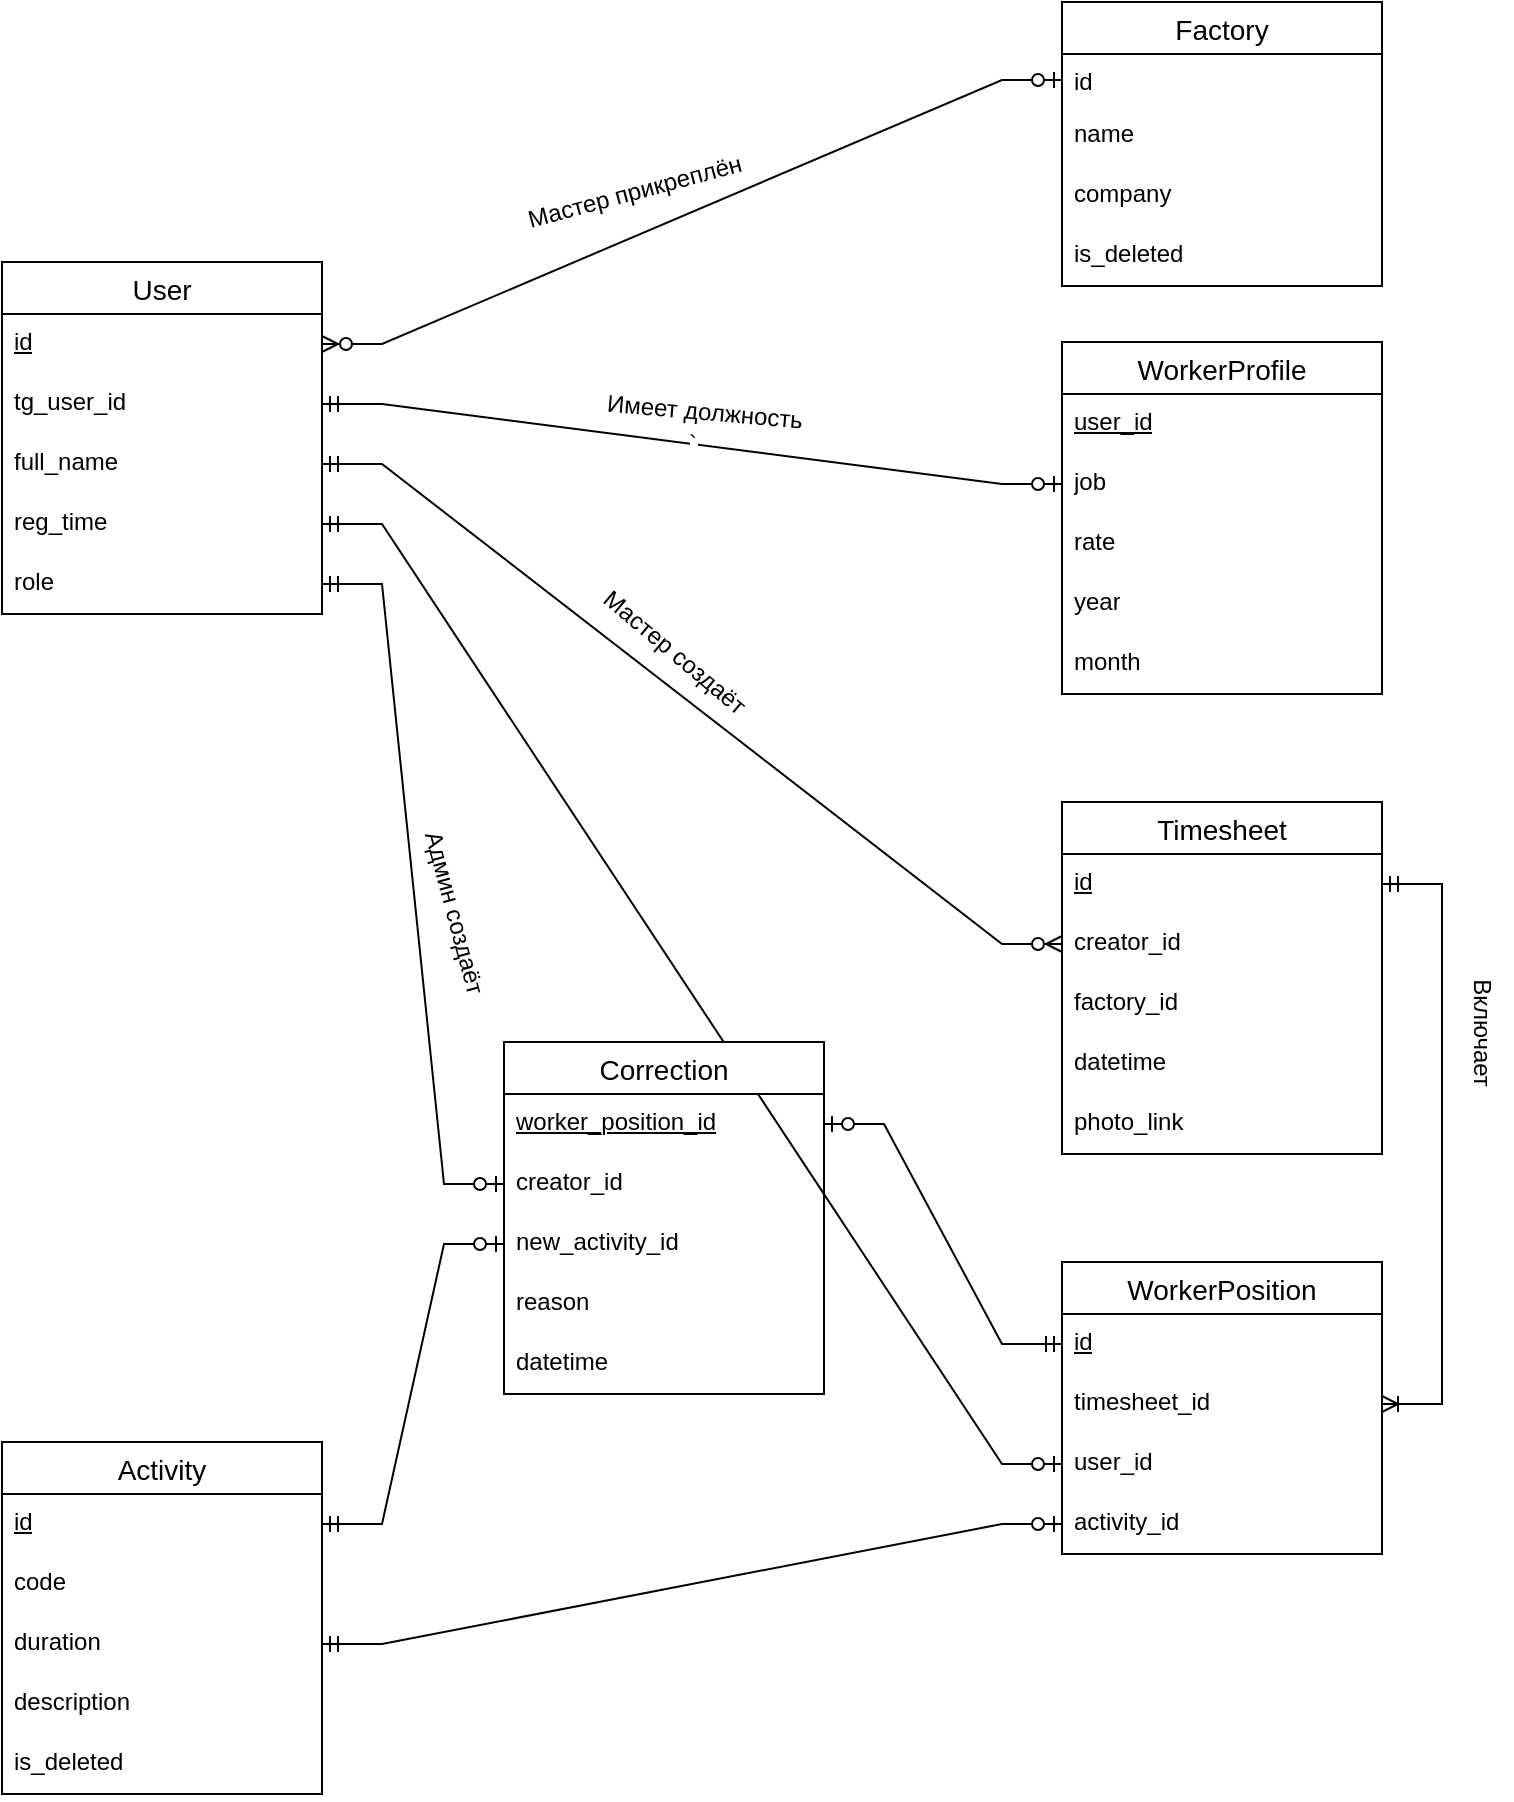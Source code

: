<mxfile version="24.7.17">
  <diagram name="Страница — 1" id="mPq_lQ53iW7hhamTnRYq">
    <mxGraphModel dx="1302" dy="558" grid="1" gridSize="10" guides="1" tooltips="1" connect="1" arrows="1" fold="1" page="1" pageScale="1" pageWidth="1920" pageHeight="1200" math="0" shadow="0">
      <root>
        <mxCell id="0" />
        <mxCell id="1" parent="0" />
        <mxCell id="pJ0EN8WfsMbjSxAb-cRC-12" value="Activity" style="swimlane;fontStyle=0;childLayout=stackLayout;horizontal=1;startSize=26;horizontalStack=0;resizeParent=1;resizeParentMax=0;resizeLast=0;collapsible=1;marginBottom=0;align=center;fontSize=14;" parent="1" vertex="1">
          <mxGeometry x="240" y="850" width="160" height="176" as="geometry" />
        </mxCell>
        <mxCell id="gHltOCJJcyfwPBabR2fw-1" value="&lt;u&gt;id&lt;/u&gt;" style="text;strokeColor=none;fillColor=none;spacingLeft=4;spacingRight=4;overflow=hidden;rotatable=0;points=[[0,0.5],[1,0.5]];portConstraint=eastwest;fontSize=12;whiteSpace=wrap;html=1;" vertex="1" parent="pJ0EN8WfsMbjSxAb-cRC-12">
          <mxGeometry y="26" width="160" height="30" as="geometry" />
        </mxCell>
        <mxCell id="pJ0EN8WfsMbjSxAb-cRC-13" value="code" style="text;strokeColor=none;fillColor=none;spacingLeft=4;spacingRight=4;overflow=hidden;rotatable=0;points=[[0,0.5],[1,0.5]];portConstraint=eastwest;fontSize=12;whiteSpace=wrap;html=1;" parent="pJ0EN8WfsMbjSxAb-cRC-12" vertex="1">
          <mxGeometry y="56" width="160" height="30" as="geometry" />
        </mxCell>
        <mxCell id="pJ0EN8WfsMbjSxAb-cRC-14" value="duration" style="text;strokeColor=none;fillColor=none;spacingLeft=4;spacingRight=4;overflow=hidden;rotatable=0;points=[[0,0.5],[1,0.5]];portConstraint=eastwest;fontSize=12;whiteSpace=wrap;html=1;" parent="pJ0EN8WfsMbjSxAb-cRC-12" vertex="1">
          <mxGeometry y="86" width="160" height="30" as="geometry" />
        </mxCell>
        <mxCell id="pJ0EN8WfsMbjSxAb-cRC-15" value="description" style="text;strokeColor=none;fillColor=none;spacingLeft=4;spacingRight=4;overflow=hidden;rotatable=0;points=[[0,0.5],[1,0.5]];portConstraint=eastwest;fontSize=12;whiteSpace=wrap;html=1;" parent="pJ0EN8WfsMbjSxAb-cRC-12" vertex="1">
          <mxGeometry y="116" width="160" height="30" as="geometry" />
        </mxCell>
        <mxCell id="ab7Ezgx-HyknYw57BHHb-6" value="is_deleted" style="text;strokeColor=none;fillColor=none;spacingLeft=4;spacingRight=4;overflow=hidden;rotatable=0;points=[[0,0.5],[1,0.5]];portConstraint=eastwest;fontSize=12;whiteSpace=wrap;html=1;" parent="pJ0EN8WfsMbjSxAb-cRC-12" vertex="1">
          <mxGeometry y="146" width="160" height="30" as="geometry" />
        </mxCell>
        <mxCell id="pJ0EN8WfsMbjSxAb-cRC-16" value="User" style="swimlane;fontStyle=0;childLayout=stackLayout;horizontal=1;startSize=26;horizontalStack=0;resizeParent=1;resizeParentMax=0;resizeLast=0;collapsible=1;marginBottom=0;align=center;fontSize=14;" parent="1" vertex="1">
          <mxGeometry x="240" y="260" width="160" height="176" as="geometry" />
        </mxCell>
        <mxCell id="pJ0EN8WfsMbjSxAb-cRC-17" value="&lt;u&gt;id&lt;/u&gt;" style="text;strokeColor=none;fillColor=none;spacingLeft=4;spacingRight=4;overflow=hidden;rotatable=0;points=[[0,0.5],[1,0.5]];portConstraint=eastwest;fontSize=12;whiteSpace=wrap;html=1;" parent="pJ0EN8WfsMbjSxAb-cRC-16" vertex="1">
          <mxGeometry y="26" width="160" height="30" as="geometry" />
        </mxCell>
        <mxCell id="pJ0EN8WfsMbjSxAb-cRC-18" value="tg_user_id" style="text;strokeColor=none;fillColor=none;spacingLeft=4;spacingRight=4;overflow=hidden;rotatable=0;points=[[0,0.5],[1,0.5]];portConstraint=eastwest;fontSize=12;whiteSpace=wrap;html=1;" parent="pJ0EN8WfsMbjSxAb-cRC-16" vertex="1">
          <mxGeometry y="56" width="160" height="30" as="geometry" />
        </mxCell>
        <mxCell id="pJ0EN8WfsMbjSxAb-cRC-19" value="full_name" style="text;strokeColor=none;fillColor=none;spacingLeft=4;spacingRight=4;overflow=hidden;rotatable=0;points=[[0,0.5],[1,0.5]];portConstraint=eastwest;fontSize=12;whiteSpace=wrap;html=1;" parent="pJ0EN8WfsMbjSxAb-cRC-16" vertex="1">
          <mxGeometry y="86" width="160" height="30" as="geometry" />
        </mxCell>
        <mxCell id="pJ0EN8WfsMbjSxAb-cRC-26" value="reg_time" style="text;strokeColor=none;fillColor=none;spacingLeft=4;spacingRight=4;overflow=hidden;rotatable=0;points=[[0,0.5],[1,0.5]];portConstraint=eastwest;fontSize=12;whiteSpace=wrap;html=1;" parent="pJ0EN8WfsMbjSxAb-cRC-16" vertex="1">
          <mxGeometry y="116" width="160" height="30" as="geometry" />
        </mxCell>
        <mxCell id="pJ0EN8WfsMbjSxAb-cRC-27" value="role" style="text;strokeColor=none;fillColor=none;spacingLeft=4;spacingRight=4;overflow=hidden;rotatable=0;points=[[0,0.5],[1,0.5]];portConstraint=eastwest;fontSize=12;whiteSpace=wrap;html=1;" parent="pJ0EN8WfsMbjSxAb-cRC-16" vertex="1">
          <mxGeometry y="146" width="160" height="30" as="geometry" />
        </mxCell>
        <mxCell id="pJ0EN8WfsMbjSxAb-cRC-20" value="Factory" style="swimlane;fontStyle=0;childLayout=stackLayout;horizontal=1;startSize=26;horizontalStack=0;resizeParent=1;resizeParentMax=0;resizeLast=0;collapsible=1;marginBottom=0;align=center;fontSize=14;" parent="1" vertex="1">
          <mxGeometry x="770" y="130" width="160" height="142" as="geometry" />
        </mxCell>
        <mxCell id="pJ0EN8WfsMbjSxAb-cRC-21" value="id" style="text;strokeColor=none;fillColor=none;spacingLeft=4;spacingRight=4;overflow=hidden;rotatable=0;points=[[0,0.5],[1,0.5]];portConstraint=eastwest;fontSize=12;whiteSpace=wrap;html=1;" parent="pJ0EN8WfsMbjSxAb-cRC-20" vertex="1">
          <mxGeometry y="26" width="160" height="26" as="geometry" />
        </mxCell>
        <mxCell id="pJ0EN8WfsMbjSxAb-cRC-22" value="name" style="text;strokeColor=none;fillColor=none;spacingLeft=4;spacingRight=4;overflow=hidden;rotatable=0;points=[[0,0.5],[1,0.5]];portConstraint=eastwest;fontSize=12;whiteSpace=wrap;html=1;" parent="pJ0EN8WfsMbjSxAb-cRC-20" vertex="1">
          <mxGeometry y="52" width="160" height="30" as="geometry" />
        </mxCell>
        <mxCell id="ab7Ezgx-HyknYw57BHHb-1" value="company" style="text;strokeColor=none;fillColor=none;spacingLeft=4;spacingRight=4;overflow=hidden;rotatable=0;points=[[0,0.5],[1,0.5]];portConstraint=eastwest;fontSize=12;whiteSpace=wrap;html=1;" parent="pJ0EN8WfsMbjSxAb-cRC-20" vertex="1">
          <mxGeometry y="82" width="160" height="30" as="geometry" />
        </mxCell>
        <mxCell id="ab7Ezgx-HyknYw57BHHb-2" value="is_deleted" style="text;strokeColor=none;fillColor=none;spacingLeft=4;spacingRight=4;overflow=hidden;rotatable=0;points=[[0,0.5],[1,0.5]];portConstraint=eastwest;fontSize=12;whiteSpace=wrap;html=1;" parent="pJ0EN8WfsMbjSxAb-cRC-20" vertex="1">
          <mxGeometry y="112" width="160" height="30" as="geometry" />
        </mxCell>
        <mxCell id="pJ0EN8WfsMbjSxAb-cRC-30" value="" style="edgeStyle=entityRelationEdgeStyle;fontSize=12;html=1;endArrow=ERzeroToMany;startArrow=ERzeroToOne;rounded=0;entryX=1;entryY=0.5;entryDx=0;entryDy=0;exitX=0;exitY=0.5;exitDx=0;exitDy=0;" parent="1" source="pJ0EN8WfsMbjSxAb-cRC-21" target="pJ0EN8WfsMbjSxAb-cRC-17" edge="1">
          <mxGeometry width="100" height="100" relative="1" as="geometry">
            <mxPoint x="490" y="570" as="sourcePoint" />
            <mxPoint x="590" y="470" as="targetPoint" />
          </mxGeometry>
        </mxCell>
        <mxCell id="pJ0EN8WfsMbjSxAb-cRC-31" value="Мастер прикреплён" style="text;html=1;align=center;verticalAlign=middle;resizable=0;points=[];autosize=1;strokeColor=none;fillColor=none;rotation=-15;" parent="1" vertex="1">
          <mxGeometry x="491" y="210" width="130" height="30" as="geometry" />
        </mxCell>
        <mxCell id="pJ0EN8WfsMbjSxAb-cRC-34" value="WorkerProfile" style="swimlane;fontStyle=0;childLayout=stackLayout;horizontal=1;startSize=26;horizontalStack=0;resizeParent=1;resizeParentMax=0;resizeLast=0;collapsible=1;marginBottom=0;align=center;fontSize=14;" parent="1" vertex="1">
          <mxGeometry x="770" y="300" width="160" height="176" as="geometry" />
        </mxCell>
        <mxCell id="pJ0EN8WfsMbjSxAb-cRC-35" value="&lt;u&gt;user_id&lt;/u&gt;" style="text;strokeColor=none;fillColor=none;spacingLeft=4;spacingRight=4;overflow=hidden;rotatable=0;points=[[0,0.5],[1,0.5]];portConstraint=eastwest;fontSize=12;whiteSpace=wrap;html=1;" parent="pJ0EN8WfsMbjSxAb-cRC-34" vertex="1">
          <mxGeometry y="26" width="160" height="30" as="geometry" />
        </mxCell>
        <mxCell id="pJ0EN8WfsMbjSxAb-cRC-36" value="job" style="text;strokeColor=none;fillColor=none;spacingLeft=4;spacingRight=4;overflow=hidden;rotatable=0;points=[[0,0.5],[1,0.5]];portConstraint=eastwest;fontSize=12;whiteSpace=wrap;html=1;" parent="pJ0EN8WfsMbjSxAb-cRC-34" vertex="1">
          <mxGeometry y="56" width="160" height="30" as="geometry" />
        </mxCell>
        <mxCell id="pJ0EN8WfsMbjSxAb-cRC-37" value="rate" style="text;strokeColor=none;fillColor=none;spacingLeft=4;spacingRight=4;overflow=hidden;rotatable=0;points=[[0,0.5],[1,0.5]];portConstraint=eastwest;fontSize=12;whiteSpace=wrap;html=1;" parent="pJ0EN8WfsMbjSxAb-cRC-34" vertex="1">
          <mxGeometry y="86" width="160" height="30" as="geometry" />
        </mxCell>
        <mxCell id="ab7Ezgx-HyknYw57BHHb-4" value="year" style="text;strokeColor=none;fillColor=none;spacingLeft=4;spacingRight=4;overflow=hidden;rotatable=0;points=[[0,0.5],[1,0.5]];portConstraint=eastwest;fontSize=12;whiteSpace=wrap;html=1;" parent="pJ0EN8WfsMbjSxAb-cRC-34" vertex="1">
          <mxGeometry y="116" width="160" height="30" as="geometry" />
        </mxCell>
        <mxCell id="ab7Ezgx-HyknYw57BHHb-5" value="month" style="text;strokeColor=none;fillColor=none;spacingLeft=4;spacingRight=4;overflow=hidden;rotatable=0;points=[[0,0.5],[1,0.5]];portConstraint=eastwest;fontSize=12;whiteSpace=wrap;html=1;" parent="pJ0EN8WfsMbjSxAb-cRC-34" vertex="1">
          <mxGeometry y="146" width="160" height="30" as="geometry" />
        </mxCell>
        <mxCell id="pJ0EN8WfsMbjSxAb-cRC-39" value="Имеет должность" style="text;html=1;align=center;verticalAlign=middle;resizable=0;points=[];autosize=1;strokeColor=none;fillColor=none;rotation=5;" parent="1" vertex="1">
          <mxGeometry x="531" y="320" width="120" height="30" as="geometry" />
        </mxCell>
        <mxCell id="pJ0EN8WfsMbjSxAb-cRC-41" value="Timesheet" style="swimlane;fontStyle=0;childLayout=stackLayout;horizontal=1;startSize=26;horizontalStack=0;resizeParent=1;resizeParentMax=0;resizeLast=0;collapsible=1;marginBottom=0;align=center;fontSize=14;" parent="1" vertex="1">
          <mxGeometry x="770" y="530" width="160" height="176" as="geometry" />
        </mxCell>
        <mxCell id="pJ0EN8WfsMbjSxAb-cRC-42" value="&lt;u&gt;id&lt;/u&gt;" style="text;strokeColor=none;fillColor=none;spacingLeft=4;spacingRight=4;overflow=hidden;rotatable=0;points=[[0,0.5],[1,0.5]];portConstraint=eastwest;fontSize=12;whiteSpace=wrap;html=1;" parent="pJ0EN8WfsMbjSxAb-cRC-41" vertex="1">
          <mxGeometry y="26" width="160" height="30" as="geometry" />
        </mxCell>
        <mxCell id="pJ0EN8WfsMbjSxAb-cRC-43" value="creator_id" style="text;strokeColor=none;fillColor=none;spacingLeft=4;spacingRight=4;overflow=hidden;rotatable=0;points=[[0,0.5],[1,0.5]];portConstraint=eastwest;fontSize=12;whiteSpace=wrap;html=1;" parent="pJ0EN8WfsMbjSxAb-cRC-41" vertex="1">
          <mxGeometry y="56" width="160" height="30" as="geometry" />
        </mxCell>
        <mxCell id="pJ0EN8WfsMbjSxAb-cRC-44" value="factory_id" style="text;strokeColor=none;fillColor=none;spacingLeft=4;spacingRight=4;overflow=hidden;rotatable=0;points=[[0,0.5],[1,0.5]];portConstraint=eastwest;fontSize=12;whiteSpace=wrap;html=1;" parent="pJ0EN8WfsMbjSxAb-cRC-41" vertex="1">
          <mxGeometry y="86" width="160" height="30" as="geometry" />
        </mxCell>
        <mxCell id="pJ0EN8WfsMbjSxAb-cRC-60" value="datetime" style="text;strokeColor=none;fillColor=none;spacingLeft=4;spacingRight=4;overflow=hidden;rotatable=0;points=[[0,0.5],[1,0.5]];portConstraint=eastwest;fontSize=12;whiteSpace=wrap;html=1;" parent="pJ0EN8WfsMbjSxAb-cRC-41" vertex="1">
          <mxGeometry y="116" width="160" height="30" as="geometry" />
        </mxCell>
        <mxCell id="pJ0EN8WfsMbjSxAb-cRC-45" value="photo_link" style="text;strokeColor=none;fillColor=none;spacingLeft=4;spacingRight=4;overflow=hidden;rotatable=0;points=[[0,0.5],[1,0.5]];portConstraint=eastwest;fontSize=12;whiteSpace=wrap;html=1;" parent="pJ0EN8WfsMbjSxAb-cRC-41" vertex="1">
          <mxGeometry y="146" width="160" height="30" as="geometry" />
        </mxCell>
        <mxCell id="pJ0EN8WfsMbjSxAb-cRC-46" value="WorkerPosition" style="swimlane;fontStyle=0;childLayout=stackLayout;horizontal=1;startSize=26;horizontalStack=0;resizeParent=1;resizeParentMax=0;resizeLast=0;collapsible=1;marginBottom=0;align=center;fontSize=14;" parent="1" vertex="1">
          <mxGeometry x="770" y="760" width="160" height="146" as="geometry" />
        </mxCell>
        <mxCell id="pJ0EN8WfsMbjSxAb-cRC-47" value="&lt;u&gt;id&lt;/u&gt;" style="text;strokeColor=none;fillColor=none;spacingLeft=4;spacingRight=4;overflow=hidden;rotatable=0;points=[[0,0.5],[1,0.5]];portConstraint=eastwest;fontSize=12;whiteSpace=wrap;html=1;" parent="pJ0EN8WfsMbjSxAb-cRC-46" vertex="1">
          <mxGeometry y="26" width="160" height="30" as="geometry" />
        </mxCell>
        <mxCell id="pJ0EN8WfsMbjSxAb-cRC-48" value="timesheet_id" style="text;strokeColor=none;fillColor=none;spacingLeft=4;spacingRight=4;overflow=hidden;rotatable=0;points=[[0,0.5],[1,0.5]];portConstraint=eastwest;fontSize=12;whiteSpace=wrap;html=1;" parent="pJ0EN8WfsMbjSxAb-cRC-46" vertex="1">
          <mxGeometry y="56" width="160" height="30" as="geometry" />
        </mxCell>
        <mxCell id="pJ0EN8WfsMbjSxAb-cRC-49" value="user_id" style="text;strokeColor=none;fillColor=none;spacingLeft=4;spacingRight=4;overflow=hidden;rotatable=0;points=[[0,0.5],[1,0.5]];portConstraint=eastwest;fontSize=12;whiteSpace=wrap;html=1;" parent="pJ0EN8WfsMbjSxAb-cRC-46" vertex="1">
          <mxGeometry y="86" width="160" height="30" as="geometry" />
        </mxCell>
        <mxCell id="pJ0EN8WfsMbjSxAb-cRC-65" value="activity_id" style="text;strokeColor=none;fillColor=none;spacingLeft=4;spacingRight=4;overflow=hidden;rotatable=0;points=[[0,0.5],[1,0.5]];portConstraint=eastwest;fontSize=12;whiteSpace=wrap;html=1;" parent="pJ0EN8WfsMbjSxAb-cRC-46" vertex="1">
          <mxGeometry y="116" width="160" height="30" as="geometry" />
        </mxCell>
        <mxCell id="pJ0EN8WfsMbjSxAb-cRC-50" value="" style="edgeStyle=entityRelationEdgeStyle;fontSize=12;html=1;endArrow=ERzeroToMany;startArrow=ERmandOne;rounded=0;entryX=0;entryY=0.5;entryDx=0;entryDy=0;exitX=1;exitY=0.5;exitDx=0;exitDy=0;" parent="1" source="pJ0EN8WfsMbjSxAb-cRC-19" target="pJ0EN8WfsMbjSxAb-cRC-43" edge="1">
          <mxGeometry width="100" height="100" relative="1" as="geometry">
            <mxPoint x="500" y="590" as="sourcePoint" />
            <mxPoint x="600" y="490" as="targetPoint" />
          </mxGeometry>
        </mxCell>
        <mxCell id="pJ0EN8WfsMbjSxAb-cRC-51" value="Мастер создаёт" style="text;html=1;align=center;verticalAlign=middle;resizable=0;points=[];autosize=1;strokeColor=none;fillColor=none;rotation=40;" parent="1" vertex="1">
          <mxGeometry x="521" y="440" width="110" height="30" as="geometry" />
        </mxCell>
        <mxCell id="pJ0EN8WfsMbjSxAb-cRC-54" value="Включает" style="text;html=1;align=center;verticalAlign=middle;resizable=0;points=[];autosize=1;strokeColor=none;fillColor=none;rotation=90;" parent="1" vertex="1">
          <mxGeometry x="940" y="630" width="80" height="30" as="geometry" />
        </mxCell>
        <mxCell id="pJ0EN8WfsMbjSxAb-cRC-55" value="`" style="edgeStyle=entityRelationEdgeStyle;fontSize=12;html=1;endArrow=ERzeroToOne;startArrow=ERmandOne;rounded=0;entryX=0;entryY=0.5;entryDx=0;entryDy=0;exitX=1;exitY=0.5;exitDx=0;exitDy=0;" parent="1" source="pJ0EN8WfsMbjSxAb-cRC-18" target="pJ0EN8WfsMbjSxAb-cRC-36" edge="1">
          <mxGeometry width="100" height="100" relative="1" as="geometry">
            <mxPoint x="490" y="340" as="sourcePoint" />
            <mxPoint x="620" y="342" as="targetPoint" />
          </mxGeometry>
        </mxCell>
        <mxCell id="pJ0EN8WfsMbjSxAb-cRC-56" value="" style="edgeStyle=entityRelationEdgeStyle;fontSize=12;html=1;endArrow=ERoneToMany;startArrow=ERmandOne;rounded=0;entryX=1;entryY=0.5;entryDx=0;entryDy=0;exitX=1;exitY=0.5;exitDx=0;exitDy=0;" parent="1" source="pJ0EN8WfsMbjSxAb-cRC-42" target="pJ0EN8WfsMbjSxAb-cRC-48" edge="1">
          <mxGeometry width="100" height="100" relative="1" as="geometry">
            <mxPoint x="910" y="746" as="sourcePoint" />
            <mxPoint x="1010" y="646" as="targetPoint" />
          </mxGeometry>
        </mxCell>
        <mxCell id="pJ0EN8WfsMbjSxAb-cRC-57" value="" style="edgeStyle=entityRelationEdgeStyle;fontSize=12;html=1;endArrow=ERzeroToOne;startArrow=ERmandOne;rounded=0;exitX=1;exitY=0.5;exitDx=0;exitDy=0;entryX=0;entryY=0.5;entryDx=0;entryDy=0;" parent="1" source="pJ0EN8WfsMbjSxAb-cRC-14" target="pJ0EN8WfsMbjSxAb-cRC-65" edge="1">
          <mxGeometry width="100" height="100" relative="1" as="geometry">
            <mxPoint x="80" y="890" as="sourcePoint" />
            <mxPoint x="-60" y="991" as="targetPoint" />
          </mxGeometry>
        </mxCell>
        <mxCell id="pJ0EN8WfsMbjSxAb-cRC-58" value="" style="edgeStyle=entityRelationEdgeStyle;fontSize=12;html=1;endArrow=ERzeroToOne;startArrow=ERmandOne;rounded=0;exitX=1;exitY=0.5;exitDx=0;exitDy=0;entryX=0;entryY=0.5;entryDx=0;entryDy=0;" parent="1" source="pJ0EN8WfsMbjSxAb-cRC-26" target="pJ0EN8WfsMbjSxAb-cRC-49" edge="1">
          <mxGeometry width="100" height="100" relative="1" as="geometry">
            <mxPoint x="290" y="640" as="sourcePoint" />
            <mxPoint x="640" y="830" as="targetPoint" />
            <Array as="points">
              <mxPoint x="650" y="570" />
            </Array>
          </mxGeometry>
        </mxCell>
        <mxCell id="pJ0EN8WfsMbjSxAb-cRC-61" value="Correction" style="swimlane;fontStyle=0;childLayout=stackLayout;horizontal=1;startSize=26;horizontalStack=0;resizeParent=1;resizeParentMax=0;resizeLast=0;collapsible=1;marginBottom=0;align=center;fontSize=14;" parent="1" vertex="1">
          <mxGeometry x="491" y="650" width="160" height="176" as="geometry">
            <mxRectangle x="370" y="680" width="110" height="30" as="alternateBounds" />
          </mxGeometry>
        </mxCell>
        <mxCell id="pJ0EN8WfsMbjSxAb-cRC-62" value="&lt;u&gt;worker_position_id&lt;/u&gt;" style="text;strokeColor=none;fillColor=none;spacingLeft=4;spacingRight=4;overflow=hidden;rotatable=0;points=[[0,0.5],[1,0.5]];portConstraint=eastwest;fontSize=12;whiteSpace=wrap;html=1;" parent="pJ0EN8WfsMbjSxAb-cRC-61" vertex="1">
          <mxGeometry y="26" width="160" height="30" as="geometry" />
        </mxCell>
        <mxCell id="pJ0EN8WfsMbjSxAb-cRC-63" value="creator_id" style="text;strokeColor=none;fillColor=none;spacingLeft=4;spacingRight=4;overflow=hidden;rotatable=0;points=[[0,0.5],[1,0.5]];portConstraint=eastwest;fontSize=12;whiteSpace=wrap;html=1;" parent="pJ0EN8WfsMbjSxAb-cRC-61" vertex="1">
          <mxGeometry y="56" width="160" height="30" as="geometry" />
        </mxCell>
        <mxCell id="pJ0EN8WfsMbjSxAb-cRC-67" value="new_activity_id" style="text;strokeColor=none;fillColor=none;spacingLeft=4;spacingRight=4;overflow=hidden;rotatable=0;points=[[0,0.5],[1,0.5]];portConstraint=eastwest;fontSize=12;whiteSpace=wrap;html=1;" parent="pJ0EN8WfsMbjSxAb-cRC-61" vertex="1">
          <mxGeometry y="86" width="160" height="30" as="geometry" />
        </mxCell>
        <mxCell id="pJ0EN8WfsMbjSxAb-cRC-68" value="reason" style="text;strokeColor=none;fillColor=none;spacingLeft=4;spacingRight=4;overflow=hidden;rotatable=0;points=[[0,0.5],[1,0.5]];portConstraint=eastwest;fontSize=12;whiteSpace=wrap;html=1;" parent="pJ0EN8WfsMbjSxAb-cRC-61" vertex="1">
          <mxGeometry y="116" width="160" height="30" as="geometry" />
        </mxCell>
        <mxCell id="pJ0EN8WfsMbjSxAb-cRC-64" value="datetime" style="text;strokeColor=none;fillColor=none;spacingLeft=4;spacingRight=4;overflow=hidden;rotatable=0;points=[[0,0.5],[1,0.5]];portConstraint=eastwest;fontSize=12;whiteSpace=wrap;html=1;" parent="pJ0EN8WfsMbjSxAb-cRC-61" vertex="1">
          <mxGeometry y="146" width="160" height="30" as="geometry" />
        </mxCell>
        <mxCell id="pJ0EN8WfsMbjSxAb-cRC-69" value="" style="edgeStyle=entityRelationEdgeStyle;fontSize=12;html=1;endArrow=ERzeroToOne;startArrow=ERmandOne;rounded=0;exitX=0;exitY=0.5;exitDx=0;exitDy=0;entryX=1;entryY=0.5;entryDx=0;entryDy=0;" parent="1" source="pJ0EN8WfsMbjSxAb-cRC-47" target="pJ0EN8WfsMbjSxAb-cRC-62" edge="1">
          <mxGeometry width="100" height="100" relative="1" as="geometry">
            <mxPoint x="540" y="941" as="sourcePoint" />
            <mxPoint x="650" y="901" as="targetPoint" />
          </mxGeometry>
        </mxCell>
        <mxCell id="pJ0EN8WfsMbjSxAb-cRC-70" value="" style="edgeStyle=entityRelationEdgeStyle;fontSize=12;html=1;endArrow=ERzeroToOne;startArrow=ERmandOne;rounded=0;entryX=0;entryY=0.5;entryDx=0;entryDy=0;exitX=1;exitY=0.5;exitDx=0;exitDy=0;" parent="1" source="pJ0EN8WfsMbjSxAb-cRC-27" target="pJ0EN8WfsMbjSxAb-cRC-63" edge="1">
          <mxGeometry width="100" height="100" relative="1" as="geometry">
            <mxPoint x="240" y="620" as="sourcePoint" />
            <mxPoint x="390" y="600" as="targetPoint" />
          </mxGeometry>
        </mxCell>
        <mxCell id="pJ0EN8WfsMbjSxAb-cRC-72" value="Админ создаёт" style="text;html=1;align=center;verticalAlign=middle;resizable=0;points=[];autosize=1;strokeColor=none;fillColor=none;rotation=75;" parent="1" vertex="1">
          <mxGeometry x="411" y="570" width="110" height="30" as="geometry" />
        </mxCell>
        <mxCell id="pJ0EN8WfsMbjSxAb-cRC-73" value="" style="edgeStyle=entityRelationEdgeStyle;fontSize=12;html=1;endArrow=ERzeroToOne;startArrow=ERmandOne;rounded=0;exitX=1;exitY=0.5;exitDx=0;exitDy=0;entryX=0;entryY=0.5;entryDx=0;entryDy=0;" parent="1" source="gHltOCJJcyfwPBabR2fw-1" target="pJ0EN8WfsMbjSxAb-cRC-67" edge="1">
          <mxGeometry width="100" height="100" relative="1" as="geometry">
            <mxPoint x="410" y="931" as="sourcePoint" />
            <mxPoint x="780" y="901" as="targetPoint" />
          </mxGeometry>
        </mxCell>
      </root>
    </mxGraphModel>
  </diagram>
</mxfile>
